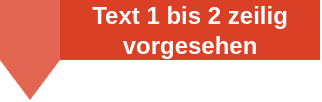 <mxfile version="14.6.13" type="device"><diagram id="un8hKS7auN21zyi7CEdx" name="Seite-1"><mxGraphModel dx="1086" dy="2135" grid="1" gridSize="10" guides="1" tooltips="1" connect="1" arrows="1" fold="1" page="1" pageScale="1" pageWidth="827" pageHeight="1169" math="0" shadow="0"><root><mxCell id="0"/><mxCell id="1" parent="0"/><mxCell id="RvqAADuPPQ2Lw1BuHO5l-1" value="" style="group" vertex="1" connectable="0" parent="1"><mxGeometry x="40" y="-1120" width="160" height="50" as="geometry"/></mxCell><mxCell id="9fnda61K9FJNJK2d9ZqZ-1" value="" style="html=1;shape=mxgraph.infographic.flag;dx=30;dy=20;strokeColor=none;align=center;verticalAlign=top;fontColor=#ffffff;fontSize=12;fontStyle=1;shadow=0;spacingTop=5;fillColor=#DA4026;" parent="RvqAADuPPQ2Lw1BuHO5l-1" vertex="1"><mxGeometry width="160" height="50" as="geometry"/></mxCell><mxCell id="9fnda61K9FJNJK2d9ZqZ-2" value="Text 1 bis 2 zeilig vorgesehen" style="text;html=1;strokeColor=none;fillColor=none;align=center;verticalAlign=middle;whiteSpace=wrap;rounded=0;fontColor=#FFFFFF;fontStyle=1;fontSize=12;" parent="RvqAADuPPQ2Lw1BuHO5l-1" vertex="1"><mxGeometry x="30" width="130" height="30" as="geometry"/></mxCell></root></mxGraphModel></diagram></mxfile>